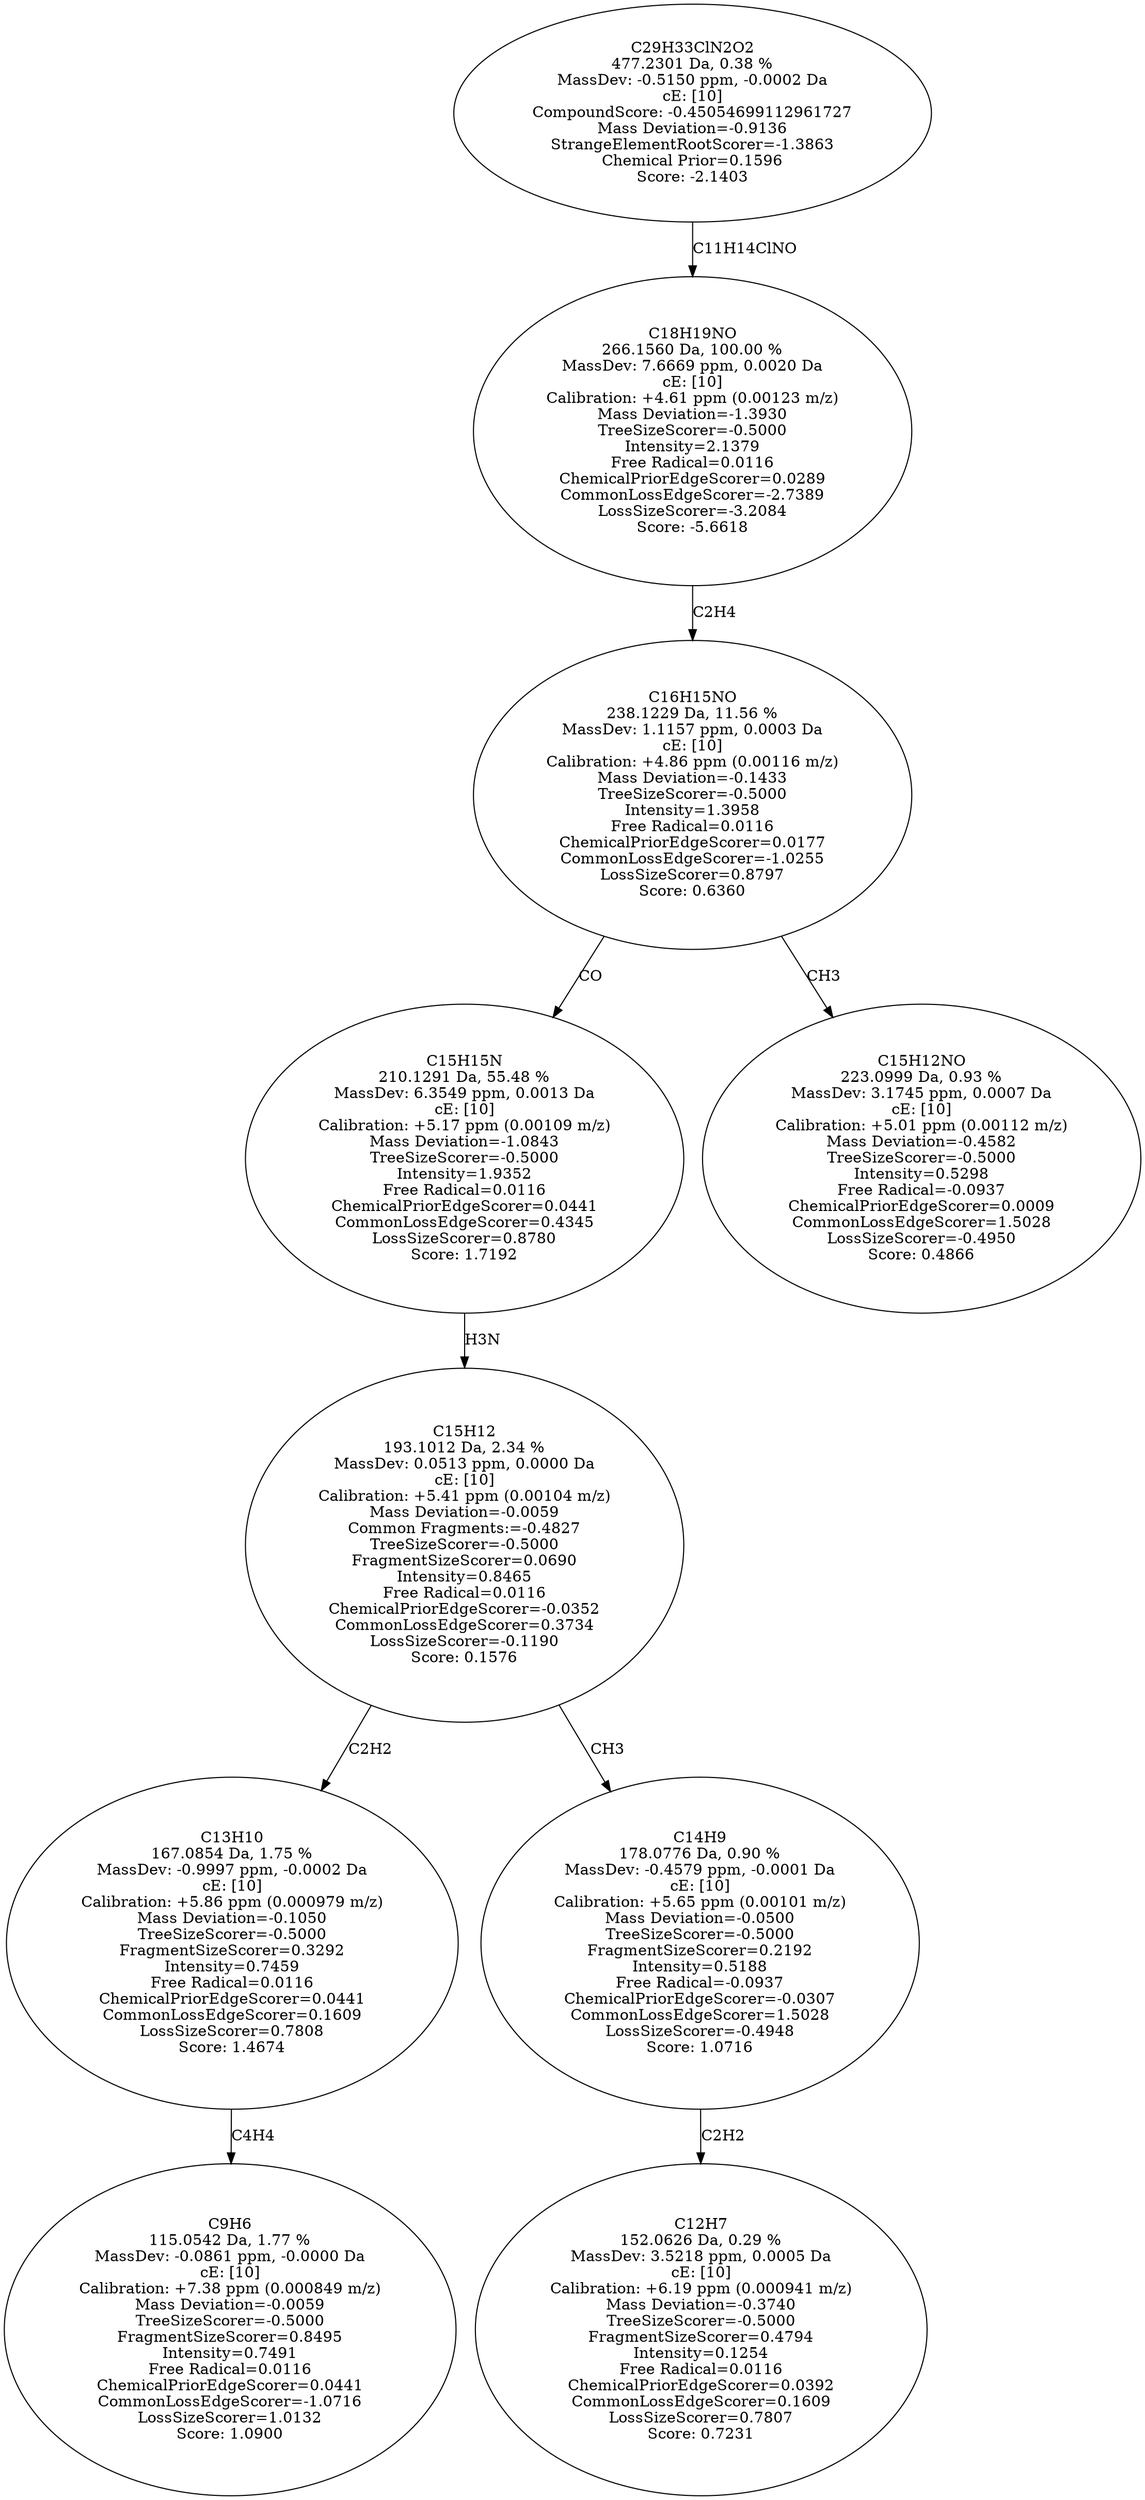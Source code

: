 strict digraph {
v1 [label="C9H6\n115.0542 Da, 1.77 %\nMassDev: -0.0861 ppm, -0.0000 Da\ncE: [10]\nCalibration: +7.38 ppm (0.000849 m/z)\nMass Deviation=-0.0059\nTreeSizeScorer=-0.5000\nFragmentSizeScorer=0.8495\nIntensity=0.7491\nFree Radical=0.0116\nChemicalPriorEdgeScorer=0.0441\nCommonLossEdgeScorer=-1.0716\nLossSizeScorer=1.0132\nScore: 1.0900"];
v2 [label="C13H10\n167.0854 Da, 1.75 %\nMassDev: -0.9997 ppm, -0.0002 Da\ncE: [10]\nCalibration: +5.86 ppm (0.000979 m/z)\nMass Deviation=-0.1050\nTreeSizeScorer=-0.5000\nFragmentSizeScorer=0.3292\nIntensity=0.7459\nFree Radical=0.0116\nChemicalPriorEdgeScorer=0.0441\nCommonLossEdgeScorer=0.1609\nLossSizeScorer=0.7808\nScore: 1.4674"];
v3 [label="C12H7\n152.0626 Da, 0.29 %\nMassDev: 3.5218 ppm, 0.0005 Da\ncE: [10]\nCalibration: +6.19 ppm (0.000941 m/z)\nMass Deviation=-0.3740\nTreeSizeScorer=-0.5000\nFragmentSizeScorer=0.4794\nIntensity=0.1254\nFree Radical=0.0116\nChemicalPriorEdgeScorer=0.0392\nCommonLossEdgeScorer=0.1609\nLossSizeScorer=0.7807\nScore: 0.7231"];
v4 [label="C14H9\n178.0776 Da, 0.90 %\nMassDev: -0.4579 ppm, -0.0001 Da\ncE: [10]\nCalibration: +5.65 ppm (0.00101 m/z)\nMass Deviation=-0.0500\nTreeSizeScorer=-0.5000\nFragmentSizeScorer=0.2192\nIntensity=0.5188\nFree Radical=-0.0937\nChemicalPriorEdgeScorer=-0.0307\nCommonLossEdgeScorer=1.5028\nLossSizeScorer=-0.4948\nScore: 1.0716"];
v5 [label="C15H12\n193.1012 Da, 2.34 %\nMassDev: 0.0513 ppm, 0.0000 Da\ncE: [10]\nCalibration: +5.41 ppm (0.00104 m/z)\nMass Deviation=-0.0059\nCommon Fragments:=-0.4827\nTreeSizeScorer=-0.5000\nFragmentSizeScorer=0.0690\nIntensity=0.8465\nFree Radical=0.0116\nChemicalPriorEdgeScorer=-0.0352\nCommonLossEdgeScorer=0.3734\nLossSizeScorer=-0.1190\nScore: 0.1576"];
v6 [label="C15H15N\n210.1291 Da, 55.48 %\nMassDev: 6.3549 ppm, 0.0013 Da\ncE: [10]\nCalibration: +5.17 ppm (0.00109 m/z)\nMass Deviation=-1.0843\nTreeSizeScorer=-0.5000\nIntensity=1.9352\nFree Radical=0.0116\nChemicalPriorEdgeScorer=0.0441\nCommonLossEdgeScorer=0.4345\nLossSizeScorer=0.8780\nScore: 1.7192"];
v7 [label="C15H12NO\n223.0999 Da, 0.93 %\nMassDev: 3.1745 ppm, 0.0007 Da\ncE: [10]\nCalibration: +5.01 ppm (0.00112 m/z)\nMass Deviation=-0.4582\nTreeSizeScorer=-0.5000\nIntensity=0.5298\nFree Radical=-0.0937\nChemicalPriorEdgeScorer=0.0009\nCommonLossEdgeScorer=1.5028\nLossSizeScorer=-0.4950\nScore: 0.4866"];
v8 [label="C16H15NO\n238.1229 Da, 11.56 %\nMassDev: 1.1157 ppm, 0.0003 Da\ncE: [10]\nCalibration: +4.86 ppm (0.00116 m/z)\nMass Deviation=-0.1433\nTreeSizeScorer=-0.5000\nIntensity=1.3958\nFree Radical=0.0116\nChemicalPriorEdgeScorer=0.0177\nCommonLossEdgeScorer=-1.0255\nLossSizeScorer=0.8797\nScore: 0.6360"];
v9 [label="C18H19NO\n266.1560 Da, 100.00 %\nMassDev: 7.6669 ppm, 0.0020 Da\ncE: [10]\nCalibration: +4.61 ppm (0.00123 m/z)\nMass Deviation=-1.3930\nTreeSizeScorer=-0.5000\nIntensity=2.1379\nFree Radical=0.0116\nChemicalPriorEdgeScorer=0.0289\nCommonLossEdgeScorer=-2.7389\nLossSizeScorer=-3.2084\nScore: -5.6618"];
v10 [label="C29H33ClN2O2\n477.2301 Da, 0.38 %\nMassDev: -0.5150 ppm, -0.0002 Da\ncE: [10]\nCompoundScore: -0.45054699112961727\nMass Deviation=-0.9136\nStrangeElementRootScorer=-1.3863\nChemical Prior=0.1596\nScore: -2.1403"];
v2 -> v1 [label="C4H4"];
v5 -> v2 [label="C2H2"];
v4 -> v3 [label="C2H2"];
v5 -> v4 [label="CH3"];
v6 -> v5 [label="H3N"];
v8 -> v6 [label="CO"];
v8 -> v7 [label="CH3"];
v9 -> v8 [label="C2H4"];
v10 -> v9 [label="C11H14ClNO"];
}